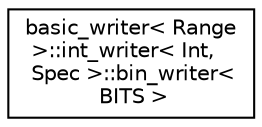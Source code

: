 digraph "Graphical Class Hierarchy"
{
  edge [fontname="Helvetica",fontsize="10",labelfontname="Helvetica",labelfontsize="10"];
  node [fontname="Helvetica",fontsize="10",shape=record];
  rankdir="LR";
  Node1 [label="basic_writer\< Range\l \>::int_writer\< Int,\l Spec \>::bin_writer\<\l BITS \>",height=0.2,width=0.4,color="black", fillcolor="white", style="filled",URL="$structbasic__writer_1_1int__writer_1_1bin__writer.html"];
}
